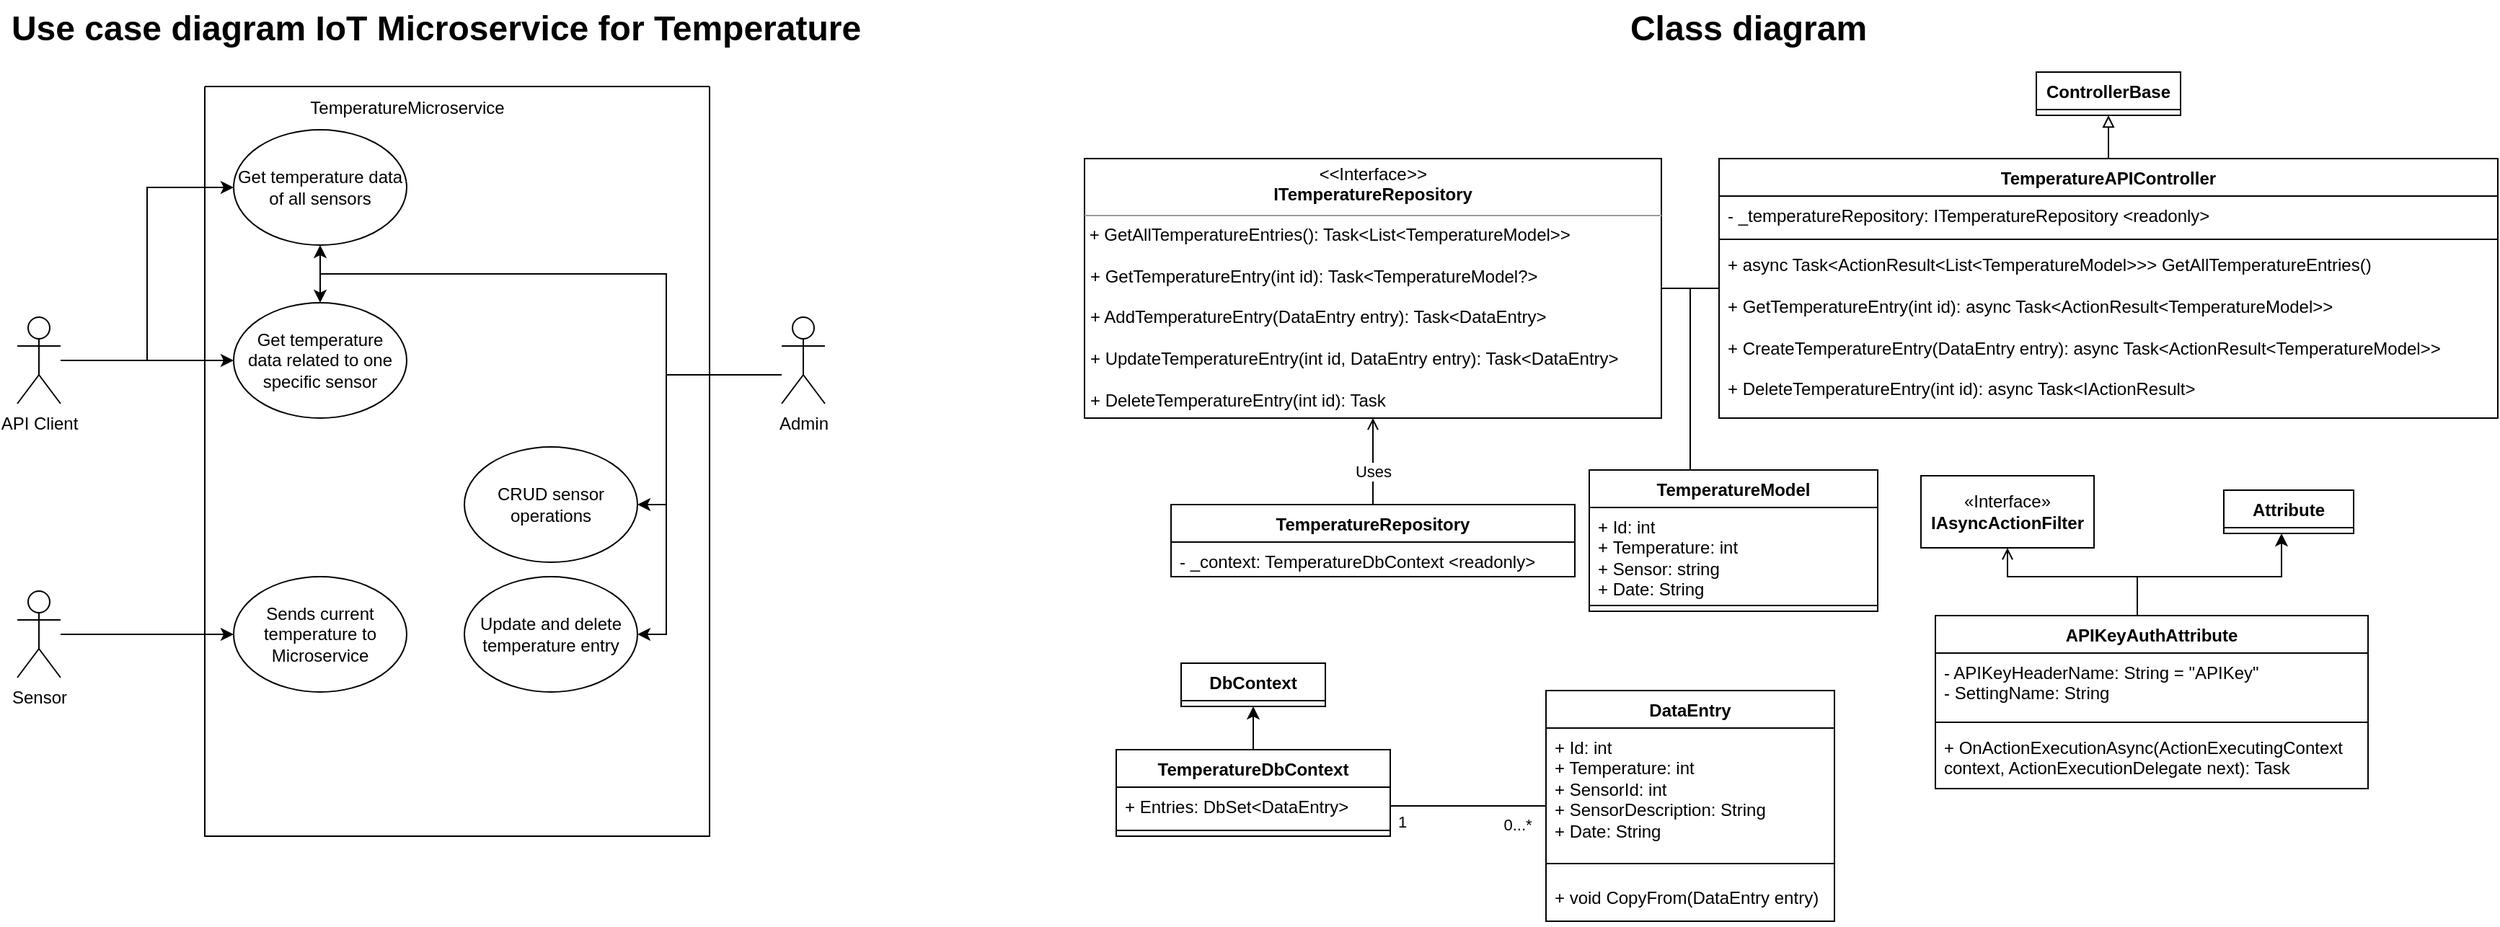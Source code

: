 <mxfile version="22.1.7" type="github">
  <diagram name="Page-1" id="929967ad-93f9-6ef4-fab6-5d389245f69c">
    <mxGraphModel dx="1195" dy="650" grid="1" gridSize="10" guides="1" tooltips="1" connect="1" arrows="1" fold="1" page="1" pageScale="1.5" pageWidth="1169" pageHeight="826" background="none" math="0" shadow="0">
      <root>
        <mxCell id="0" style=";html=1;" />
        <mxCell id="1" style=";html=1;" parent="0" />
        <mxCell id="1672d66443f91eb5-23" value="Use case diagram IoT Microservice for Temperature" style="text;strokeColor=none;fillColor=none;html=1;fontSize=24;fontStyle=1;verticalAlign=middle;align=center;" parent="1" vertex="1">
          <mxGeometry x="10" y="10" width="600" height="40" as="geometry" />
        </mxCell>
        <mxCell id="F5rfD89c2Z7wBtHzjooi-1" value="" style="swimlane;startSize=0;" parent="1" vertex="1">
          <mxGeometry x="150" y="70" width="350" height="520" as="geometry" />
        </mxCell>
        <mxCell id="F5rfD89c2Z7wBtHzjooi-2" value="TemperatureMicroservice" style="text;html=1;align=center;verticalAlign=middle;resizable=0;points=[];autosize=1;strokeColor=none;fillColor=none;" parent="F5rfD89c2Z7wBtHzjooi-1" vertex="1">
          <mxGeometry x="60" width="160" height="30" as="geometry" />
        </mxCell>
        <mxCell id="F5rfD89c2Z7wBtHzjooi-6" value="Get temperature&lt;br&gt;data related to one specific sensor" style="ellipse;whiteSpace=wrap;html=1;" parent="F5rfD89c2Z7wBtHzjooi-1" vertex="1">
          <mxGeometry x="20" y="150" width="120" height="80" as="geometry" />
        </mxCell>
        <mxCell id="F5rfD89c2Z7wBtHzjooi-11" value="Update and delete&lt;br&gt;temperature entry" style="ellipse;whiteSpace=wrap;html=1;" parent="F5rfD89c2Z7wBtHzjooi-1" vertex="1">
          <mxGeometry x="180" y="340" width="120" height="80" as="geometry" />
        </mxCell>
        <mxCell id="F5rfD89c2Z7wBtHzjooi-18" value="CRUD sensor operations" style="ellipse;whiteSpace=wrap;html=1;" parent="F5rfD89c2Z7wBtHzjooi-1" vertex="1">
          <mxGeometry x="180" y="250" width="120" height="80" as="geometry" />
        </mxCell>
        <mxCell id="F5rfD89c2Z7wBtHzjooi-26" value="Get temperature data&lt;br&gt;of all sensors" style="ellipse;whiteSpace=wrap;html=1;" parent="F5rfD89c2Z7wBtHzjooi-1" vertex="1">
          <mxGeometry x="20" y="30" width="120" height="80" as="geometry" />
        </mxCell>
        <mxCell id="F5rfD89c2Z7wBtHzjooi-51" value="Sends current temperature to Microservice" style="ellipse;whiteSpace=wrap;html=1;" parent="F5rfD89c2Z7wBtHzjooi-1" vertex="1">
          <mxGeometry x="20" y="340" width="120" height="80" as="geometry" />
        </mxCell>
        <mxCell id="F5rfD89c2Z7wBtHzjooi-52" style="edgeStyle=orthogonalEdgeStyle;rounded=0;orthogonalLoop=1;jettySize=auto;html=1;" parent="F5rfD89c2Z7wBtHzjooi-1" source="F5rfD89c2Z7wBtHzjooi-53" target="F5rfD89c2Z7wBtHzjooi-51" edge="1">
          <mxGeometry relative="1" as="geometry">
            <mxPoint x="70" y="390" as="targetPoint" />
          </mxGeometry>
        </mxCell>
        <mxCell id="F5rfD89c2Z7wBtHzjooi-53" value="Sensor" style="shape=umlActor;verticalLabelPosition=bottom;verticalAlign=top;html=1;outlineConnect=0;" parent="F5rfD89c2Z7wBtHzjooi-1" vertex="1">
          <mxGeometry x="-130" y="350" width="30" height="60" as="geometry" />
        </mxCell>
        <mxCell id="F5rfD89c2Z7wBtHzjooi-27" style="edgeStyle=orthogonalEdgeStyle;rounded=0;orthogonalLoop=1;jettySize=auto;html=1;" parent="F5rfD89c2Z7wBtHzjooi-1" source="F5rfD89c2Z7wBtHzjooi-7" target="F5rfD89c2Z7wBtHzjooi-26" edge="1">
          <mxGeometry relative="1" as="geometry">
            <Array as="points">
              <mxPoint x="320" y="200" />
              <mxPoint x="320" y="130" />
              <mxPoint x="80" y="130" />
            </Array>
          </mxGeometry>
        </mxCell>
        <mxCell id="F5rfD89c2Z7wBtHzjooi-93" style="edgeStyle=orthogonalEdgeStyle;rounded=0;orthogonalLoop=1;jettySize=auto;html=1;" parent="1" source="F5rfD89c2Z7wBtHzjooi-3" target="F5rfD89c2Z7wBtHzjooi-26" edge="1">
          <mxGeometry relative="1" as="geometry">
            <Array as="points">
              <mxPoint x="110" y="260" />
              <mxPoint x="110" y="140" />
            </Array>
          </mxGeometry>
        </mxCell>
        <mxCell id="F5rfD89c2Z7wBtHzjooi-3" value="API Client" style="shape=umlActor;verticalLabelPosition=bottom;verticalAlign=top;html=1;outlineConnect=0;" parent="1" vertex="1">
          <mxGeometry x="20" y="230" width="30" height="60" as="geometry" />
        </mxCell>
        <mxCell id="F5rfD89c2Z7wBtHzjooi-14" style="edgeStyle=orthogonalEdgeStyle;rounded=0;orthogonalLoop=1;jettySize=auto;html=1;" parent="1" source="F5rfD89c2Z7wBtHzjooi-7" target="F5rfD89c2Z7wBtHzjooi-11" edge="1">
          <mxGeometry relative="1" as="geometry">
            <Array as="points">
              <mxPoint x="470" y="270" />
              <mxPoint x="470" y="450" />
            </Array>
          </mxGeometry>
        </mxCell>
        <mxCell id="F5rfD89c2Z7wBtHzjooi-20" style="edgeStyle=orthogonalEdgeStyle;rounded=0;orthogonalLoop=1;jettySize=auto;html=1;" parent="1" source="F5rfD89c2Z7wBtHzjooi-7" target="F5rfD89c2Z7wBtHzjooi-18" edge="1">
          <mxGeometry relative="1" as="geometry">
            <Array as="points">
              <mxPoint x="470" y="270" />
              <mxPoint x="470" y="360" />
            </Array>
          </mxGeometry>
        </mxCell>
        <mxCell id="F5rfD89c2Z7wBtHzjooi-24" style="edgeStyle=orthogonalEdgeStyle;rounded=0;orthogonalLoop=1;jettySize=auto;html=1;" parent="1" source="F5rfD89c2Z7wBtHzjooi-7" target="F5rfD89c2Z7wBtHzjooi-6" edge="1">
          <mxGeometry relative="1" as="geometry">
            <mxPoint x="470" y="230" as="sourcePoint" />
            <Array as="points">
              <mxPoint x="470" y="270" />
              <mxPoint x="470" y="200" />
              <mxPoint x="230" y="200" />
            </Array>
          </mxGeometry>
        </mxCell>
        <mxCell id="F5rfD89c2Z7wBtHzjooi-7" value="Admin" style="shape=umlActor;verticalLabelPosition=bottom;verticalAlign=top;html=1;outlineConnect=0;" parent="1" vertex="1">
          <mxGeometry x="550" y="230" width="30" height="60" as="geometry" />
        </mxCell>
        <mxCell id="F5rfD89c2Z7wBtHzjooi-12" style="edgeStyle=orthogonalEdgeStyle;rounded=0;orthogonalLoop=1;jettySize=auto;html=1;" parent="1" source="F5rfD89c2Z7wBtHzjooi-3" target="F5rfD89c2Z7wBtHzjooi-6" edge="1">
          <mxGeometry relative="1" as="geometry">
            <Array as="points" />
          </mxGeometry>
        </mxCell>
        <mxCell id="F5rfD89c2Z7wBtHzjooi-54" value="Class diagram" style="text;strokeColor=none;fillColor=none;html=1;fontSize=24;fontStyle=1;verticalAlign=middle;align=center;" parent="1" vertex="1">
          <mxGeometry x="1120" y="10" width="200" height="40" as="geometry" />
        </mxCell>
        <mxCell id="F5rfD89c2Z7wBtHzjooi-63" value="DbContext" style="swimlane;fontStyle=1;align=center;verticalAlign=top;childLayout=stackLayout;horizontal=1;startSize=26;horizontalStack=0;resizeParent=1;resizeParentMax=0;resizeLast=0;collapsible=1;marginBottom=0;whiteSpace=wrap;html=1;" parent="1" vertex="1" collapsed="1">
          <mxGeometry x="827" y="470" width="100" height="30" as="geometry">
            <mxRectangle x="430" y="940" width="190" height="34" as="alternateBounds" />
          </mxGeometry>
        </mxCell>
        <mxCell id="F5rfD89c2Z7wBtHzjooi-65" value="" style="line;strokeWidth=1;fillColor=none;align=left;verticalAlign=middle;spacingTop=-1;spacingLeft=3;spacingRight=3;rotatable=0;labelPosition=right;points=[];portConstraint=eastwest;strokeColor=inherit;" parent="F5rfD89c2Z7wBtHzjooi-63" vertex="1">
          <mxGeometry y="26" width="190" height="8" as="geometry" />
        </mxCell>
        <mxCell id="WyYDB_pf5qGWQ0EKhPNQ-14" style="edgeStyle=orthogonalEdgeStyle;rounded=0;orthogonalLoop=1;jettySize=auto;html=1;endArrow=none;endFill=0;" edge="1" parent="1" source="F5rfD89c2Z7wBtHzjooi-73" target="F5rfD89c2Z7wBtHzjooi-78">
          <mxGeometry relative="1" as="geometry" />
        </mxCell>
        <mxCell id="WyYDB_pf5qGWQ0EKhPNQ-16" value="0...*" style="edgeLabel;html=1;align=center;verticalAlign=middle;resizable=0;points=[];" vertex="1" connectable="0" parent="WyYDB_pf5qGWQ0EKhPNQ-14">
          <mxGeometry x="-0.778" y="1" relative="1" as="geometry">
            <mxPoint x="-8" y="12" as="offset" />
          </mxGeometry>
        </mxCell>
        <mxCell id="WyYDB_pf5qGWQ0EKhPNQ-17" value="1" style="edgeLabel;html=1;align=center;verticalAlign=middle;resizable=0;points=[];" vertex="1" connectable="0" parent="WyYDB_pf5qGWQ0EKhPNQ-14">
          <mxGeometry x="0.722" y="2" relative="1" as="geometry">
            <mxPoint x="-7" y="9" as="offset" />
          </mxGeometry>
        </mxCell>
        <mxCell id="F5rfD89c2Z7wBtHzjooi-73" value="DataEntry" style="swimlane;fontStyle=1;align=center;verticalAlign=top;childLayout=stackLayout;horizontal=1;startSize=26;horizontalStack=0;resizeParent=1;resizeParentMax=0;resizeLast=0;collapsible=1;marginBottom=0;whiteSpace=wrap;html=1;" parent="1" vertex="1">
          <mxGeometry x="1080" y="489" width="200" height="160" as="geometry" />
        </mxCell>
        <mxCell id="F5rfD89c2Z7wBtHzjooi-74" value="+ Id: int&lt;br&gt;+ Temperature: int&lt;br&gt;+ SensorId: int&lt;br&gt;+ SensorDescription: String&lt;br&gt;+ Date: String" style="text;strokeColor=none;fillColor=none;align=left;verticalAlign=top;spacingLeft=4;spacingRight=4;overflow=hidden;rotatable=0;points=[[0,0.5],[1,0.5]];portConstraint=eastwest;whiteSpace=wrap;html=1;" parent="F5rfD89c2Z7wBtHzjooi-73" vertex="1">
          <mxGeometry y="26" width="200" height="84" as="geometry" />
        </mxCell>
        <mxCell id="F5rfD89c2Z7wBtHzjooi-75" value="" style="line;strokeWidth=1;fillColor=none;align=left;verticalAlign=middle;spacingTop=-1;spacingLeft=3;spacingRight=3;rotatable=0;labelPosition=right;points=[];portConstraint=eastwest;strokeColor=inherit;" parent="F5rfD89c2Z7wBtHzjooi-73" vertex="1">
          <mxGeometry y="110" width="200" height="20" as="geometry" />
        </mxCell>
        <mxCell id="WyYDB_pf5qGWQ0EKhPNQ-4" value="+ void CopyFrom(DataEntry entry)" style="text;strokeColor=none;fillColor=none;align=left;verticalAlign=top;spacingLeft=4;spacingRight=4;overflow=hidden;rotatable=0;points=[[0,0.5],[1,0.5]];portConstraint=eastwest;whiteSpace=wrap;html=1;" vertex="1" parent="F5rfD89c2Z7wBtHzjooi-73">
          <mxGeometry y="130" width="200" height="30" as="geometry" />
        </mxCell>
        <mxCell id="F5rfD89c2Z7wBtHzjooi-80" style="edgeStyle=orthogonalEdgeStyle;rounded=0;orthogonalLoop=1;jettySize=auto;html=1;" parent="1" source="F5rfD89c2Z7wBtHzjooi-77" target="F5rfD89c2Z7wBtHzjooi-63" edge="1">
          <mxGeometry relative="1" as="geometry" />
        </mxCell>
        <mxCell id="F5rfD89c2Z7wBtHzjooi-77" value="TemperatureDbContext" style="swimlane;fontStyle=1;align=center;verticalAlign=top;childLayout=stackLayout;horizontal=1;startSize=26;horizontalStack=0;resizeParent=1;resizeParentMax=0;resizeLast=0;collapsible=1;marginBottom=0;whiteSpace=wrap;html=1;" parent="1" vertex="1">
          <mxGeometry x="782" y="530" width="190" height="60" as="geometry" />
        </mxCell>
        <mxCell id="F5rfD89c2Z7wBtHzjooi-78" value="+ Entries: DbSet&amp;lt;DataEntry&amp;gt;" style="text;strokeColor=none;fillColor=none;align=left;verticalAlign=top;spacingLeft=4;spacingRight=4;overflow=hidden;rotatable=0;points=[[0,0.5],[1,0.5]];portConstraint=eastwest;whiteSpace=wrap;html=1;" parent="F5rfD89c2Z7wBtHzjooi-77" vertex="1">
          <mxGeometry y="26" width="190" height="26" as="geometry" />
        </mxCell>
        <mxCell id="F5rfD89c2Z7wBtHzjooi-79" value="" style="line;strokeWidth=1;fillColor=none;align=left;verticalAlign=middle;spacingTop=-1;spacingLeft=3;spacingRight=3;rotatable=0;labelPosition=right;points=[];portConstraint=eastwest;strokeColor=inherit;" parent="F5rfD89c2Z7wBtHzjooi-77" vertex="1">
          <mxGeometry y="52" width="190" height="8" as="geometry" />
        </mxCell>
        <mxCell id="F5rfD89c2Z7wBtHzjooi-81" value="TemperatureModel" style="swimlane;fontStyle=1;align=center;verticalAlign=top;childLayout=stackLayout;horizontal=1;startSize=26;horizontalStack=0;resizeParent=1;resizeParentMax=0;resizeLast=0;collapsible=1;marginBottom=0;whiteSpace=wrap;html=1;" parent="1" vertex="1">
          <mxGeometry x="1110" y="336" width="200" height="98" as="geometry" />
        </mxCell>
        <mxCell id="F5rfD89c2Z7wBtHzjooi-82" value="&lt;div&gt;+ Id: int&lt;/div&gt;&lt;div&gt;+&amp;nbsp;&lt;span style=&quot;background-color: initial;&quot;&gt;Temperature: int&lt;/span&gt;&lt;/div&gt;&lt;div&gt;+ Sensor: string&lt;/div&gt;&lt;div&gt;+ Date: String&lt;/div&gt;" style="text;strokeColor=none;fillColor=none;align=left;verticalAlign=top;spacingLeft=4;spacingRight=4;overflow=hidden;rotatable=0;points=[[0,0.5],[1,0.5]];portConstraint=eastwest;whiteSpace=wrap;html=1;" parent="F5rfD89c2Z7wBtHzjooi-81" vertex="1">
          <mxGeometry y="26" width="200" height="64" as="geometry" />
        </mxCell>
        <mxCell id="F5rfD89c2Z7wBtHzjooi-83" value="" style="line;strokeWidth=1;fillColor=none;align=left;verticalAlign=middle;spacingTop=-1;spacingLeft=3;spacingRight=3;rotatable=0;labelPosition=right;points=[];portConstraint=eastwest;strokeColor=inherit;" parent="F5rfD89c2Z7wBtHzjooi-81" vertex="1">
          <mxGeometry y="90" width="200" height="8" as="geometry" />
        </mxCell>
        <mxCell id="F5rfD89c2Z7wBtHzjooi-92" style="edgeStyle=orthogonalEdgeStyle;rounded=0;orthogonalLoop=1;jettySize=auto;html=1;endArrow=block;endFill=0;" parent="1" source="F5rfD89c2Z7wBtHzjooi-85" target="F5rfD89c2Z7wBtHzjooi-89" edge="1">
          <mxGeometry relative="1" as="geometry" />
        </mxCell>
        <mxCell id="WyYDB_pf5qGWQ0EKhPNQ-30" style="edgeStyle=orthogonalEdgeStyle;rounded=0;orthogonalLoop=1;jettySize=auto;html=1;endArrow=none;endFill=0;" edge="1" parent="1" source="F5rfD89c2Z7wBtHzjooi-85" target="F5rfD89c2Z7wBtHzjooi-81">
          <mxGeometry relative="1" as="geometry">
            <Array as="points">
              <mxPoint x="1180" y="210" />
            </Array>
          </mxGeometry>
        </mxCell>
        <mxCell id="F5rfD89c2Z7wBtHzjooi-85" value="TemperatureAPIController" style="swimlane;fontStyle=1;align=center;verticalAlign=top;childLayout=stackLayout;horizontal=1;startSize=26;horizontalStack=0;resizeParent=1;resizeParentMax=0;resizeLast=0;collapsible=1;marginBottom=0;whiteSpace=wrap;html=1;" parent="1" vertex="1">
          <mxGeometry x="1200" y="120" width="540" height="180" as="geometry" />
        </mxCell>
        <mxCell id="F5rfD89c2Z7wBtHzjooi-86" value="- _temperatureRepository: ITemperatureRepository&amp;nbsp;&amp;lt;readonly&amp;gt;" style="text;strokeColor=none;fillColor=none;align=left;verticalAlign=top;spacingLeft=4;spacingRight=4;overflow=hidden;rotatable=0;points=[[0,0.5],[1,0.5]];portConstraint=eastwest;whiteSpace=wrap;html=1;" parent="F5rfD89c2Z7wBtHzjooi-85" vertex="1">
          <mxGeometry y="26" width="540" height="26" as="geometry" />
        </mxCell>
        <mxCell id="F5rfD89c2Z7wBtHzjooi-87" value="" style="line;strokeWidth=1;fillColor=none;align=left;verticalAlign=middle;spacingTop=-1;spacingLeft=3;spacingRight=3;rotatable=0;labelPosition=right;points=[];portConstraint=eastwest;strokeColor=inherit;" parent="F5rfD89c2Z7wBtHzjooi-85" vertex="1">
          <mxGeometry y="52" width="540" height="8" as="geometry" />
        </mxCell>
        <mxCell id="F5rfD89c2Z7wBtHzjooi-88" value="+ async Task&amp;lt;ActionResult&amp;lt;List&amp;lt;TemperatureModel&amp;gt;&amp;gt;&amp;gt; GetAllTemperatureEntries()&lt;br&gt;&lt;br&gt;+ GetTemperatureEntry(int id): async Task&amp;lt;ActionResult&amp;lt;TemperatureModel&amp;gt;&amp;gt;&lt;br&gt;&lt;br&gt;+ CreateTemperatureEntry(DataEntry entry): async Task&amp;lt;ActionResult&amp;lt;TemperatureModel&amp;gt;&amp;gt;&lt;br&gt;&lt;br&gt;+ DeleteTemperatureEntry(int id): async Task&amp;lt;IActionResult&amp;gt;" style="text;strokeColor=none;fillColor=none;align=left;verticalAlign=top;spacingLeft=4;spacingRight=4;overflow=hidden;rotatable=0;points=[[0,0.5],[1,0.5]];portConstraint=eastwest;whiteSpace=wrap;html=1;" parent="F5rfD89c2Z7wBtHzjooi-85" vertex="1">
          <mxGeometry y="60" width="540" height="120" as="geometry" />
        </mxCell>
        <mxCell id="F5rfD89c2Z7wBtHzjooi-89" value="ControllerBase" style="swimlane;fontStyle=1;align=center;verticalAlign=top;childLayout=stackLayout;horizontal=1;startSize=26;horizontalStack=0;resizeParent=1;resizeParentMax=0;resizeLast=0;collapsible=1;marginBottom=0;whiteSpace=wrap;html=1;" parent="1" vertex="1" collapsed="1">
          <mxGeometry x="1420" y="60" width="100" height="30" as="geometry">
            <mxRectangle x="430" y="940" width="190" height="34" as="alternateBounds" />
          </mxGeometry>
        </mxCell>
        <mxCell id="F5rfD89c2Z7wBtHzjooi-90" value="" style="line;strokeWidth=1;fillColor=none;align=left;verticalAlign=middle;spacingTop=-1;spacingLeft=3;spacingRight=3;rotatable=0;labelPosition=right;points=[];portConstraint=eastwest;strokeColor=inherit;" parent="F5rfD89c2Z7wBtHzjooi-89" vertex="1">
          <mxGeometry y="26" width="190" height="8" as="geometry" />
        </mxCell>
        <mxCell id="WyYDB_pf5qGWQ0EKhPNQ-29" style="edgeStyle=orthogonalEdgeStyle;rounded=0;orthogonalLoop=1;jettySize=auto;html=1;endArrow=none;endFill=0;" edge="1" parent="1" source="WyYDB_pf5qGWQ0EKhPNQ-7" target="F5rfD89c2Z7wBtHzjooi-81">
          <mxGeometry relative="1" as="geometry">
            <Array as="points">
              <mxPoint x="1180" y="210" />
            </Array>
          </mxGeometry>
        </mxCell>
        <mxCell id="WyYDB_pf5qGWQ0EKhPNQ-7" value="&lt;p style=&quot;margin:0px;margin-top:4px;text-align:center;&quot;&gt;&lt;i&gt;&amp;lt;&amp;lt;&lt;/i&gt;Interface&lt;i&gt;&amp;gt;&amp;gt;&lt;/i&gt;&lt;br&gt;&lt;b&gt;ITemperatureRepository&lt;/b&gt;&lt;br&gt;&lt;/p&gt;&lt;hr size=&quot;1&quot;&gt;&lt;p style=&quot;margin:0px;margin-left:4px;&quot;&gt;&lt;/p&gt;&lt;p style=&quot;margin:0px;margin-left:4px;&quot;&gt;&lt;/p&gt;&amp;nbsp;+ GetAllTemperatureEntries(): Task&amp;lt;List&amp;lt;TemperatureModel&amp;gt;&amp;gt;&lt;br&gt;&lt;br&gt;&lt;p style=&quot;margin:0px;margin-left:4px;&quot;&gt;+ GetTemperatureEntry(int id): Task&amp;lt;TemperatureModel?&amp;gt;&lt;/p&gt;&lt;p style=&quot;margin:0px;margin-left:4px;&quot;&gt;&lt;br&gt;&lt;/p&gt;&lt;p style=&quot;margin:0px;margin-left:4px;&quot;&gt;+ AddTemperatureEntry(DataEntry entry): Task&amp;lt;DataEntry&amp;gt;&lt;/p&gt;&lt;p style=&quot;margin:0px;margin-left:4px;&quot;&gt;&lt;br&gt;&lt;/p&gt;&lt;p style=&quot;margin:0px;margin-left:4px;&quot;&gt;+ UpdateTemperatureEntry(int id, DataEntry entry): Task&amp;lt;DataEntry&amp;gt;&lt;/p&gt;&lt;p style=&quot;margin:0px;margin-left:4px;&quot;&gt;&lt;br&gt;&lt;/p&gt;&lt;p style=&quot;margin:0px;margin-left:4px;&quot;&gt;+ DeleteTemperatureEntry(int id): Task&lt;/p&gt;" style="verticalAlign=top;align=left;overflow=fill;fontSize=12;fontFamily=Helvetica;html=1;whiteSpace=wrap;" vertex="1" parent="1">
          <mxGeometry x="760" y="120" width="400" height="180" as="geometry" />
        </mxCell>
        <mxCell id="WyYDB_pf5qGWQ0EKhPNQ-12" style="edgeStyle=orthogonalEdgeStyle;rounded=0;orthogonalLoop=1;jettySize=auto;html=1;endArrow=open;endFill=0;" edge="1" parent="1" source="WyYDB_pf5qGWQ0EKhPNQ-8" target="WyYDB_pf5qGWQ0EKhPNQ-7">
          <mxGeometry relative="1" as="geometry" />
        </mxCell>
        <mxCell id="WyYDB_pf5qGWQ0EKhPNQ-13" value="Uses" style="edgeLabel;html=1;align=center;verticalAlign=middle;resizable=0;points=[];" vertex="1" connectable="0" parent="WyYDB_pf5qGWQ0EKhPNQ-12">
          <mxGeometry x="-0.08" y="3" relative="1" as="geometry">
            <mxPoint x="3" y="4" as="offset" />
          </mxGeometry>
        </mxCell>
        <mxCell id="WyYDB_pf5qGWQ0EKhPNQ-8" value="TemperatureRepository" style="swimlane;fontStyle=1;align=center;verticalAlign=top;childLayout=stackLayout;horizontal=1;startSize=26;horizontalStack=0;resizeParent=1;resizeParentMax=0;resizeLast=0;collapsible=1;marginBottom=0;whiteSpace=wrap;html=1;" vertex="1" parent="1">
          <mxGeometry x="820" y="360" width="280" height="50" as="geometry" />
        </mxCell>
        <mxCell id="WyYDB_pf5qGWQ0EKhPNQ-9" value="- _context: TemperatureDbContext &amp;lt;readonly&amp;gt;" style="text;strokeColor=none;fillColor=none;align=left;verticalAlign=top;spacingLeft=4;spacingRight=4;overflow=hidden;rotatable=0;points=[[0,0.5],[1,0.5]];portConstraint=eastwest;whiteSpace=wrap;html=1;" vertex="1" parent="WyYDB_pf5qGWQ0EKhPNQ-8">
          <mxGeometry y="26" width="280" height="24" as="geometry" />
        </mxCell>
        <mxCell id="WyYDB_pf5qGWQ0EKhPNQ-27" style="edgeStyle=orthogonalEdgeStyle;rounded=0;orthogonalLoop=1;jettySize=auto;html=1;endArrow=open;endFill=0;" edge="1" parent="1" source="WyYDB_pf5qGWQ0EKhPNQ-18" target="WyYDB_pf5qGWQ0EKhPNQ-22">
          <mxGeometry relative="1" as="geometry">
            <Array as="points">
              <mxPoint x="1490" y="410" />
              <mxPoint x="1400" y="410" />
            </Array>
          </mxGeometry>
        </mxCell>
        <mxCell id="WyYDB_pf5qGWQ0EKhPNQ-28" style="edgeStyle=orthogonalEdgeStyle;rounded=0;orthogonalLoop=1;jettySize=auto;html=1;" edge="1" parent="1" source="WyYDB_pf5qGWQ0EKhPNQ-18" target="WyYDB_pf5qGWQ0EKhPNQ-23">
          <mxGeometry relative="1" as="geometry">
            <Array as="points">
              <mxPoint x="1490" y="410" />
              <mxPoint x="1590" y="410" />
            </Array>
          </mxGeometry>
        </mxCell>
        <mxCell id="WyYDB_pf5qGWQ0EKhPNQ-18" value="APIKeyAuthAttribute" style="swimlane;fontStyle=1;align=center;verticalAlign=top;childLayout=stackLayout;horizontal=1;startSize=26;horizontalStack=0;resizeParent=1;resizeParentMax=0;resizeLast=0;collapsible=1;marginBottom=0;whiteSpace=wrap;html=1;" vertex="1" parent="1">
          <mxGeometry x="1350" y="437" width="300" height="120" as="geometry" />
        </mxCell>
        <mxCell id="WyYDB_pf5qGWQ0EKhPNQ-19" value="&lt;div&gt;- APIKeyHeaderName: String = &quot;APIKey&quot;&lt;/div&gt;&lt;div&gt;- SettingName: String&lt;/div&gt;" style="text;strokeColor=none;fillColor=none;align=left;verticalAlign=top;spacingLeft=4;spacingRight=4;overflow=hidden;rotatable=0;points=[[0,0.5],[1,0.5]];portConstraint=eastwest;whiteSpace=wrap;html=1;" vertex="1" parent="WyYDB_pf5qGWQ0EKhPNQ-18">
          <mxGeometry y="26" width="300" height="44" as="geometry" />
        </mxCell>
        <mxCell id="WyYDB_pf5qGWQ0EKhPNQ-20" value="" style="line;strokeWidth=1;fillColor=none;align=left;verticalAlign=middle;spacingTop=-1;spacingLeft=3;spacingRight=3;rotatable=0;labelPosition=right;points=[];portConstraint=eastwest;strokeColor=inherit;" vertex="1" parent="WyYDB_pf5qGWQ0EKhPNQ-18">
          <mxGeometry y="70" width="300" height="8" as="geometry" />
        </mxCell>
        <mxCell id="WyYDB_pf5qGWQ0EKhPNQ-21" value="+ OnActionExecutionAsync(ActionExecutingContext context, ActionExecutionDelegate next): Task" style="text;strokeColor=none;fillColor=none;align=left;verticalAlign=top;spacingLeft=4;spacingRight=4;overflow=hidden;rotatable=0;points=[[0,0.5],[1,0.5]];portConstraint=eastwest;whiteSpace=wrap;html=1;" vertex="1" parent="WyYDB_pf5qGWQ0EKhPNQ-18">
          <mxGeometry y="78" width="300" height="42" as="geometry" />
        </mxCell>
        <mxCell id="WyYDB_pf5qGWQ0EKhPNQ-22" value="«Interface»&lt;br&gt;&lt;b&gt;IAsyncActionFilter&lt;/b&gt;" style="html=1;whiteSpace=wrap;" vertex="1" parent="1">
          <mxGeometry x="1340" y="340" width="120" height="50" as="geometry" />
        </mxCell>
        <mxCell id="WyYDB_pf5qGWQ0EKhPNQ-23" value="Attribute" style="swimlane;fontStyle=1;align=center;verticalAlign=top;childLayout=stackLayout;horizontal=1;startSize=26;horizontalStack=0;resizeParent=1;resizeParentMax=0;resizeLast=0;collapsible=1;marginBottom=0;whiteSpace=wrap;html=1;" vertex="1" collapsed="1" parent="1">
          <mxGeometry x="1550" y="350" width="90" height="30" as="geometry">
            <mxRectangle x="1320" y="360" width="160" height="34" as="alternateBounds" />
          </mxGeometry>
        </mxCell>
      </root>
    </mxGraphModel>
  </diagram>
</mxfile>
